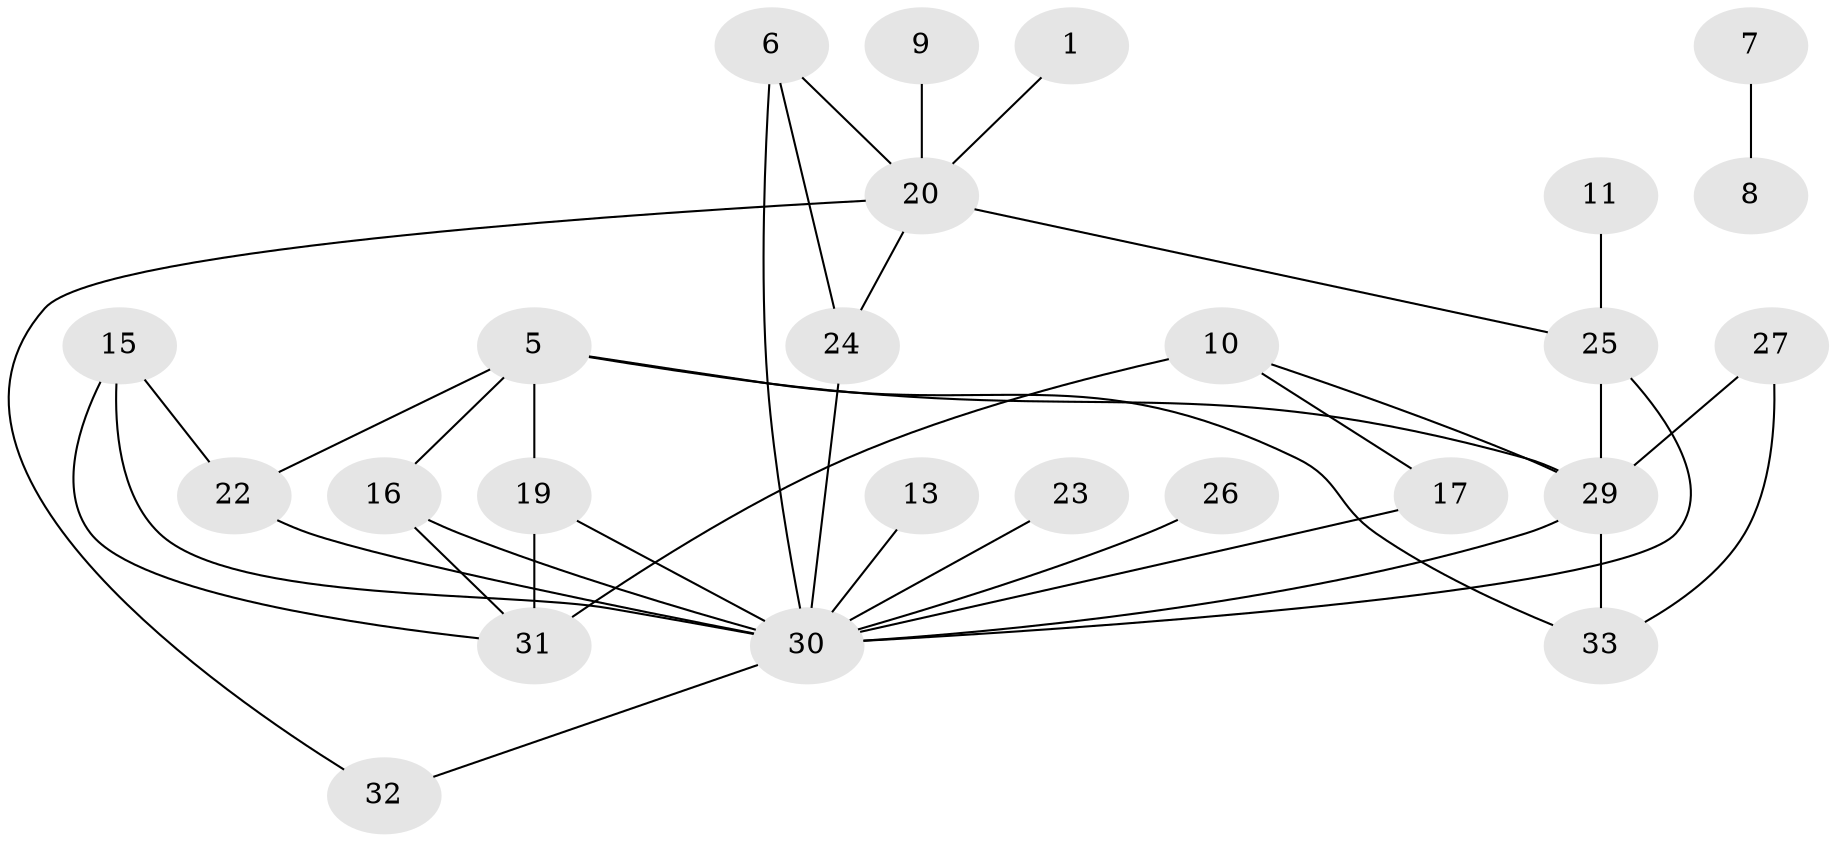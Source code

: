 // original degree distribution, {2: 0.25757575757575757, 1: 0.25757575757575757, 5: 0.06060606060606061, 3: 0.21212121212121213, 0: 0.10606060606060606, 4: 0.07575757575757576, 6: 0.015151515151515152, 7: 0.015151515151515152}
// Generated by graph-tools (version 1.1) at 2025/49/03/09/25 03:49:06]
// undirected, 25 vertices, 38 edges
graph export_dot {
graph [start="1"]
  node [color=gray90,style=filled];
  1;
  5;
  6;
  7;
  8;
  9;
  10;
  11;
  13;
  15;
  16;
  17;
  19;
  20;
  22;
  23;
  24;
  25;
  26;
  27;
  29;
  30;
  31;
  32;
  33;
  1 -- 20 [weight=1.0];
  5 -- 16 [weight=1.0];
  5 -- 19 [weight=1.0];
  5 -- 22 [weight=1.0];
  5 -- 29 [weight=1.0];
  5 -- 33 [weight=1.0];
  6 -- 20 [weight=1.0];
  6 -- 24 [weight=1.0];
  6 -- 30 [weight=1.0];
  7 -- 8 [weight=1.0];
  9 -- 20 [weight=1.0];
  10 -- 17 [weight=1.0];
  10 -- 29 [weight=1.0];
  10 -- 31 [weight=2.0];
  11 -- 25 [weight=1.0];
  13 -- 30 [weight=1.0];
  15 -- 22 [weight=1.0];
  15 -- 30 [weight=1.0];
  15 -- 31 [weight=1.0];
  16 -- 30 [weight=1.0];
  16 -- 31 [weight=1.0];
  17 -- 30 [weight=1.0];
  19 -- 30 [weight=1.0];
  19 -- 31 [weight=1.0];
  20 -- 24 [weight=1.0];
  20 -- 25 [weight=1.0];
  20 -- 32 [weight=1.0];
  22 -- 30 [weight=1.0];
  23 -- 30 [weight=1.0];
  24 -- 30 [weight=1.0];
  25 -- 29 [weight=1.0];
  25 -- 30 [weight=1.0];
  26 -- 30 [weight=1.0];
  27 -- 29 [weight=1.0];
  27 -- 33 [weight=1.0];
  29 -- 30 [weight=1.0];
  29 -- 33 [weight=1.0];
  30 -- 32 [weight=1.0];
}
